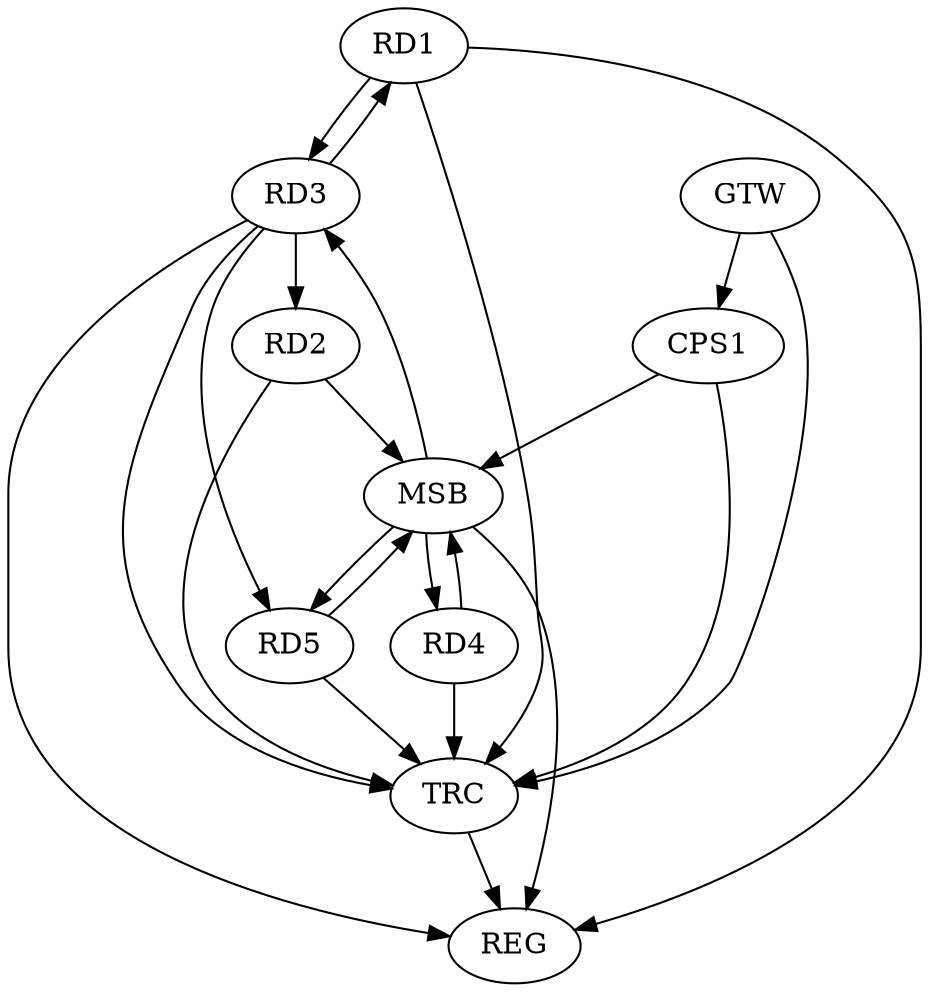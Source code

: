 strict digraph G {
  RD1 [ label="RD1" ];
  RD2 [ label="RD2" ];
  RD3 [ label="RD3" ];
  RD4 [ label="RD4" ];
  RD5 [ label="RD5" ];
  CPS1 [ label="CPS1" ];
  GTW [ label="GTW" ];
  REG [ label="REG" ];
  MSB [ label="MSB" ];
  TRC [ label="TRC" ];
  RD1 -> RD3;
  RD3 -> RD1;
  RD3 -> RD2;
  RD3 -> RD5;
  GTW -> CPS1;
  RD1 -> REG;
  RD2 -> MSB;
  MSB -> RD3;
  MSB -> RD4;
  MSB -> REG;
  RD4 -> MSB;
  RD5 -> MSB;
  CPS1 -> MSB;
  MSB -> RD5;
  RD1 -> TRC;
  RD2 -> TRC;
  RD3 -> TRC;
  RD4 -> TRC;
  RD5 -> TRC;
  CPS1 -> TRC;
  GTW -> TRC;
  TRC -> REG;
  RD3 -> REG;
}
